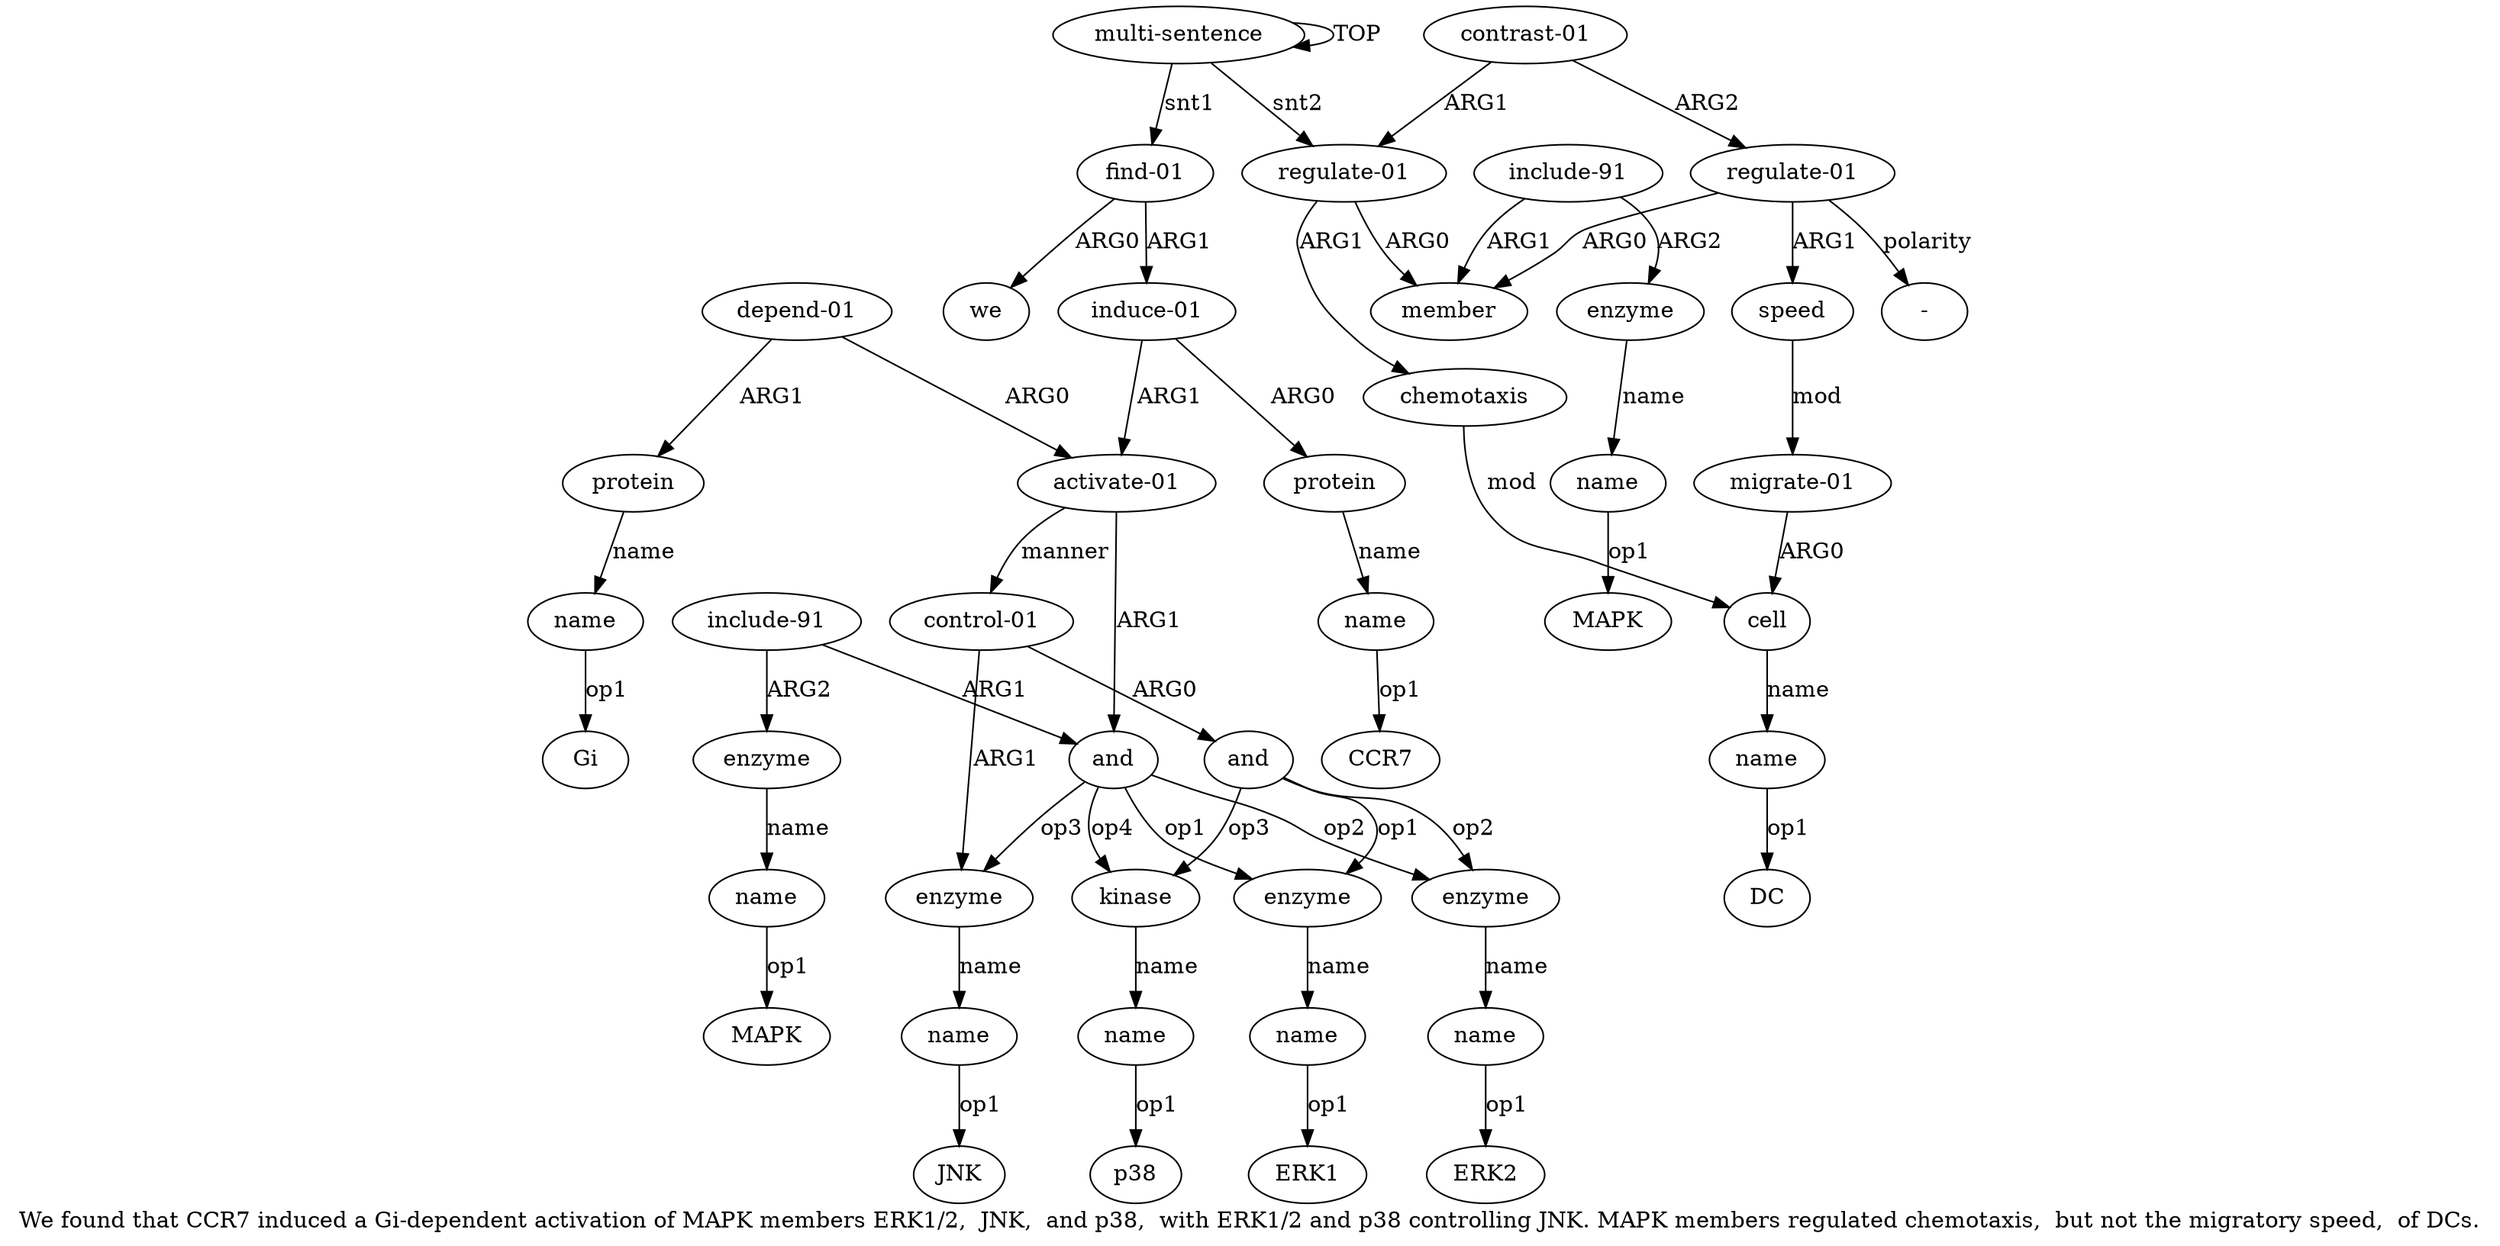 digraph  {
	graph [label="We found that CCR7 induced a Gi-dependent activation of MAPK members ERK1/2,  JNK,  and p38,  with ERK1/2 and p38 controlling JNK. \
MAPK members regulated chemotaxis,  but not the migratory speed,  of DCs."];
	node [label="\N"];
	a20	 [color=black,
		gold_ind=20,
		gold_label=protein,
		label=protein,
		test_ind=20,
		test_label=protein];
	a21	 [color=black,
		gold_ind=21,
		gold_label=name,
		label=name,
		test_ind=21,
		test_label=name];
	a20 -> a21 [key=0,
	color=black,
	gold_label=name,
	label=name,
	test_label=name];
"a21 Gi" [color=black,
	gold_ind=-1,
	gold_label=Gi,
	label=Gi,
	test_ind=-1,
	test_label=Gi];
a21 -> "a21 Gi" [key=0,
color=black,
gold_label=op1,
label=op1,
test_label=op1];
a22 [color=black,
gold_ind=22,
gold_label="control-01",
label="control-01",
test_ind=22,
test_label="control-01"];
a23 [color=black,
gold_ind=23,
gold_label=and,
label=and,
test_ind=23,
test_label=and];
a22 -> a23 [key=0,
color=black,
gold_label=ARG0,
label=ARG0,
test_label=ARG0];
a12 [color=black,
gold_ind=12,
gold_label=enzyme,
label=enzyme,
test_ind=12,
test_label=enzyme];
a22 -> a12 [key=0,
color=black,
gold_label=ARG1,
label=ARG1,
test_label=ARG1];
a14 [color=black,
gold_ind=14,
gold_label=kinase,
label=kinase,
test_ind=14,
test_label=kinase];
a23 -> a14 [key=0,
color=black,
gold_label=op3,
label=op3,
test_label=op3];
a10 [color=black,
gold_ind=10,
gold_label=enzyme,
label=enzyme,
test_ind=10,
test_label=enzyme];
a23 -> a10 [key=0,
color=black,
gold_label=op2,
label=op2,
test_label=op2];
a8 [color=black,
gold_ind=8,
gold_label=enzyme,
label=enzyme,
test_ind=8,
test_label=enzyme];
a23 -> a8 [key=0,
color=black,
gold_label=op1,
label=op1,
test_label=op1];
a24 [color=black,
gold_ind=24,
gold_label="regulate-01",
label="regulate-01",
test_ind=24,
test_label="regulate-01"];
a25 [color=black,
gold_ind=25,
gold_label=member,
label=member,
test_ind=25,
test_label=member];
a24 -> a25 [key=0,
color=black,
gold_label=ARG0,
label=ARG0,
test_label=ARG0];
a29 [color=black,
gold_ind=29,
gold_label=chemotaxis,
label=chemotaxis,
test_ind=29,
test_label=chemotaxis];
a24 -> a29 [key=0,
color=black,
gold_label=ARG1,
label=ARG1,
test_label=ARG1];
a26 [color=black,
gold_ind=26,
gold_label="include-91",
label="include-91",
test_ind=26,
test_label="include-91"];
a26 -> a25 [key=0,
color=black,
gold_label=ARG1,
label=ARG1,
test_label=ARG1];
a27 [color=black,
gold_ind=27,
gold_label=enzyme,
label=enzyme,
test_ind=27,
test_label=enzyme];
a26 -> a27 [key=0,
color=black,
gold_label=ARG2,
label=ARG2,
test_label=ARG2];
a28 [color=black,
gold_ind=28,
gold_label=name,
label=name,
test_ind=28,
test_label=name];
a27 -> a28 [key=0,
color=black,
gold_label=name,
label=name,
test_label=name];
"a28 MAPK" [color=black,
gold_ind=-1,
gold_label=MAPK,
label=MAPK,
test_ind=-1,
test_label=MAPK];
a28 -> "a28 MAPK" [key=0,
color=black,
gold_label=op1,
label=op1,
test_label=op1];
a30 [color=black,
gold_ind=30,
gold_label=cell,
label=cell,
test_ind=30,
test_label=cell];
a29 -> a30 [key=0,
color=black,
gold_label=mod,
label=mod,
test_label=mod];
a31 [color=black,
gold_ind=31,
gold_label=name,
label=name,
test_ind=31,
test_label=name];
"a31 DC" [color=black,
gold_ind=-1,
gold_label=DC,
label=DC,
test_ind=-1,
test_label=DC];
a31 -> "a31 DC" [key=0,
color=black,
gold_label=op1,
label=op1,
test_label=op1];
a30 -> a31 [key=0,
color=black,
gold_label=name,
label=name,
test_label=name];
a33 [color=black,
gold_ind=33,
gold_label="regulate-01",
label="regulate-01",
test_ind=33,
test_label="regulate-01"];
a33 -> a25 [key=0,
color=black,
gold_label=ARG0,
label=ARG0,
test_label=ARG0];
a34 [color=black,
gold_ind=34,
gold_label=speed,
label=speed,
test_ind=34,
test_label=speed];
a33 -> a34 [key=0,
color=black,
gold_label=ARG1,
label=ARG1,
test_label=ARG1];
"a33 -" [color=black,
gold_ind=-1,
gold_label="-",
label="-",
test_ind=-1,
test_label="-"];
a33 -> "a33 -" [key=0,
color=black,
gold_label=polarity,
label=polarity,
test_label=polarity];
a35 [color=black,
gold_ind=35,
gold_label="migrate-01",
label="migrate-01",
test_ind=35,
test_label="migrate-01"];
a35 -> a30 [key=0,
color=black,
gold_label=ARG0,
label=ARG0,
test_label=ARG0];
"a11 ERK2" [color=black,
gold_ind=-1,
gold_label=ERK2,
label=ERK2,
test_ind=-1,
test_label=ERK2];
a34 -> a35 [key=0,
color=black,
gold_label=mod,
label=mod,
test_label=mod];
"a18 MAPK" [color=black,
gold_ind=-1,
gold_label=MAPK,
label=MAPK,
test_ind=-1,
test_label=MAPK];
"a15 p38" [color=black,
gold_ind=-1,
gold_label=p38,
label=p38,
test_ind=-1,
test_label=p38];
a32 [color=black,
gold_ind=32,
gold_label="contrast-01",
label="contrast-01",
test_ind=32,
test_label="contrast-01"];
a32 -> a24 [key=0,
color=black,
gold_label=ARG1,
label=ARG1,
test_label=ARG1];
a32 -> a33 [key=0,
color=black,
gold_label=ARG2,
label=ARG2,
test_label=ARG2];
a15 [color=black,
gold_ind=15,
gold_label=name,
label=name,
test_ind=15,
test_label=name];
a15 -> "a15 p38" [key=0,
color=black,
gold_label=op1,
label=op1,
test_label=op1];
a14 -> a15 [key=0,
color=black,
gold_label=name,
label=name,
test_label=name];
a17 [color=black,
gold_ind=17,
gold_label=enzyme,
label=enzyme,
test_ind=17,
test_label=enzyme];
a18 [color=black,
gold_ind=18,
gold_label=name,
label=name,
test_ind=18,
test_label=name];
a17 -> a18 [key=0,
color=black,
gold_label=name,
label=name,
test_label=name];
a16 [color=black,
gold_ind=16,
gold_label="include-91",
label="include-91",
test_ind=16,
test_label="include-91"];
a16 -> a17 [key=0,
color=black,
gold_label=ARG2,
label=ARG2,
test_label=ARG2];
a7 [color=black,
gold_ind=7,
gold_label=and,
label=and,
test_ind=7,
test_label=and];
a16 -> a7 [key=0,
color=black,
gold_label=ARG1,
label=ARG1,
test_label=ARG1];
a11 [color=black,
gold_ind=11,
gold_label=name,
label=name,
test_ind=11,
test_label=name];
a11 -> "a11 ERK2" [key=0,
color=black,
gold_label=op1,
label=op1,
test_label=op1];
a10 -> a11 [key=0,
color=black,
gold_label=name,
label=name,
test_label=name];
a13 [color=black,
gold_ind=13,
gold_label=name,
label=name,
test_ind=13,
test_label=name];
"a13 JNK" [color=black,
gold_ind=-1,
gold_label=JNK,
label=JNK,
test_ind=-1,
test_label=JNK];
a13 -> "a13 JNK" [key=0,
color=black,
gold_label=op1,
label=op1,
test_label=op1];
a12 -> a13 [key=0,
color=black,
gold_label=name,
label=name,
test_label=name];
a19 [color=black,
gold_ind=19,
gold_label="depend-01",
label="depend-01",
test_ind=19,
test_label="depend-01"];
a19 -> a20 [key=0,
color=black,
gold_label=ARG1,
label=ARG1,
test_label=ARG1];
a6 [color=black,
gold_ind=6,
gold_label="activate-01",
label="activate-01",
test_ind=6,
test_label="activate-01"];
a19 -> a6 [key=0,
color=black,
gold_label=ARG0,
label=ARG0,
test_label=ARG0];
a18 -> "a18 MAPK" [key=0,
color=black,
gold_label=op1,
label=op1,
test_label=op1];
a1 [color=black,
gold_ind=1,
gold_label="find-01",
label="find-01",
test_ind=1,
test_label="find-01"];
a3 [color=black,
gold_ind=3,
gold_label="induce-01",
label="induce-01",
test_ind=3,
test_label="induce-01"];
a1 -> a3 [key=0,
color=black,
gold_label=ARG1,
label=ARG1,
test_label=ARG1];
a2 [color=black,
gold_ind=2,
gold_label=we,
label=we,
test_ind=2,
test_label=we];
a1 -> a2 [key=0,
color=black,
gold_label=ARG0,
label=ARG0,
test_label=ARG0];
a0 [color=black,
gold_ind=0,
gold_label="multi-sentence",
label="multi-sentence",
test_ind=0,
test_label="multi-sentence"];
a0 -> a24 [key=0,
color=black,
gold_label=snt2,
label=snt2,
test_label=snt2];
a0 -> a1 [key=0,
color=black,
gold_label=snt1,
label=snt1,
test_label=snt1];
a0 -> a0 [key=0,
color=black,
gold_label=TOP,
label=TOP,
test_label=TOP];
a4 [color=black,
gold_ind=4,
gold_label=protein,
label=protein,
test_ind=4,
test_label=protein];
a3 -> a4 [key=0,
color=black,
gold_label=ARG0,
label=ARG0,
test_label=ARG0];
a3 -> a6 [key=0,
color=black,
gold_label=ARG1,
label=ARG1,
test_label=ARG1];
a5 [color=black,
gold_ind=5,
gold_label=name,
label=name,
test_ind=5,
test_label=name];
"a5 CCR7" [color=black,
gold_ind=-1,
gold_label=CCR7,
label=CCR7,
test_ind=-1,
test_label=CCR7];
a5 -> "a5 CCR7" [key=0,
color=black,
gold_label=op1,
label=op1,
test_label=op1];
a4 -> a5 [key=0,
color=black,
gold_label=name,
label=name,
test_label=name];
a7 -> a14 [key=0,
color=black,
gold_label=op4,
label=op4,
test_label=op4];
a7 -> a10 [key=0,
color=black,
gold_label=op2,
label=op2,
test_label=op2];
a7 -> a12 [key=0,
color=black,
gold_label=op3,
label=op3,
test_label=op3];
a7 -> a8 [key=0,
color=black,
gold_label=op1,
label=op1,
test_label=op1];
a6 -> a22 [key=0,
color=black,
gold_label=manner,
label=manner,
test_label=manner];
a6 -> a7 [key=0,
color=black,
gold_label=ARG1,
label=ARG1,
test_label=ARG1];
a9 [color=black,
gold_ind=9,
gold_label=name,
label=name,
test_ind=9,
test_label=name];
"a9 ERK1" [color=black,
gold_ind=-1,
gold_label=ERK1,
label=ERK1,
test_ind=-1,
test_label=ERK1];
a9 -> "a9 ERK1" [key=0,
color=black,
gold_label=op1,
label=op1,
test_label=op1];
a8 -> a9 [key=0,
color=black,
gold_label=name,
label=name,
test_label=name];
}
